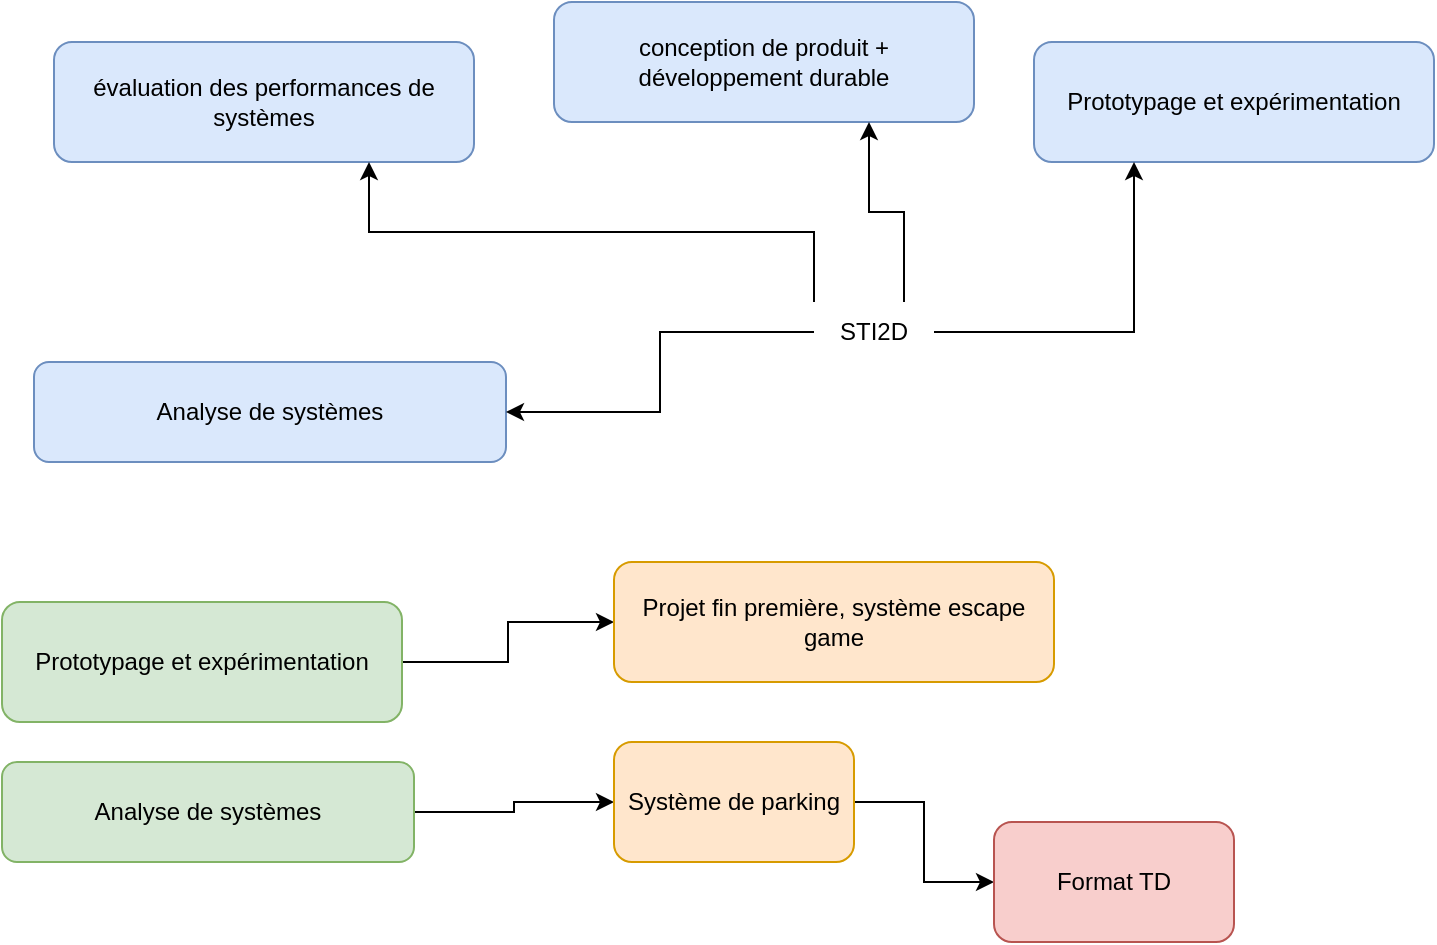 <mxfile version="26.0.16">
  <diagram name="Page-1" id="kaQXidAp-qlGF2AxuAGs">
    <mxGraphModel dx="1434" dy="738" grid="1" gridSize="10" guides="1" tooltips="1" connect="1" arrows="1" fold="1" page="1" pageScale="1" pageWidth="827" pageHeight="1169" math="0" shadow="0">
      <root>
        <mxCell id="0" />
        <mxCell id="1" parent="0" />
        <mxCell id="t5mt6X9h-aa8ggB3Qyt8-1" value="évaluation des performances de systèmes" style="rounded=1;whiteSpace=wrap;html=1;fillColor=#dae8fc;strokeColor=#6c8ebf;" vertex="1" parent="1">
          <mxGeometry x="40" y="60" width="210" height="60" as="geometry" />
        </mxCell>
        <mxCell id="t5mt6X9h-aa8ggB3Qyt8-2" value="conception de produit + développement durable" style="rounded=1;whiteSpace=wrap;html=1;fillColor=#dae8fc;strokeColor=#6c8ebf;" vertex="1" parent="1">
          <mxGeometry x="290" y="40" width="210" height="60" as="geometry" />
        </mxCell>
        <mxCell id="t5mt6X9h-aa8ggB3Qyt8-3" value="Prototypage et expérimentation" style="rounded=1;whiteSpace=wrap;html=1;fillColor=#dae8fc;strokeColor=#6c8ebf;" vertex="1" parent="1">
          <mxGeometry x="530" y="60" width="200" height="60" as="geometry" />
        </mxCell>
        <mxCell id="t5mt6X9h-aa8ggB3Qyt8-4" value="Analyse de systèmes" style="rounded=1;whiteSpace=wrap;html=1;fillColor=#dae8fc;strokeColor=#6c8ebf;" vertex="1" parent="1">
          <mxGeometry x="30" y="220" width="236" height="50" as="geometry" />
        </mxCell>
        <mxCell id="t5mt6X9h-aa8ggB3Qyt8-6" style="edgeStyle=orthogonalEdgeStyle;rounded=0;orthogonalLoop=1;jettySize=auto;html=1;exitX=0;exitY=0.5;exitDx=0;exitDy=0;entryX=1;entryY=0.5;entryDx=0;entryDy=0;" edge="1" parent="1" source="t5mt6X9h-aa8ggB3Qyt8-5" target="t5mt6X9h-aa8ggB3Qyt8-4">
          <mxGeometry relative="1" as="geometry" />
        </mxCell>
        <mxCell id="t5mt6X9h-aa8ggB3Qyt8-7" style="edgeStyle=orthogonalEdgeStyle;rounded=0;orthogonalLoop=1;jettySize=auto;html=1;exitX=0;exitY=0;exitDx=0;exitDy=0;entryX=0.75;entryY=1;entryDx=0;entryDy=0;" edge="1" parent="1" source="t5mt6X9h-aa8ggB3Qyt8-5" target="t5mt6X9h-aa8ggB3Qyt8-1">
          <mxGeometry relative="1" as="geometry" />
        </mxCell>
        <mxCell id="t5mt6X9h-aa8ggB3Qyt8-8" style="edgeStyle=orthogonalEdgeStyle;rounded=0;orthogonalLoop=1;jettySize=auto;html=1;exitX=0.75;exitY=0;exitDx=0;exitDy=0;entryX=0.75;entryY=1;entryDx=0;entryDy=0;" edge="1" parent="1" source="t5mt6X9h-aa8ggB3Qyt8-5" target="t5mt6X9h-aa8ggB3Qyt8-2">
          <mxGeometry relative="1" as="geometry" />
        </mxCell>
        <mxCell id="t5mt6X9h-aa8ggB3Qyt8-9" style="edgeStyle=orthogonalEdgeStyle;rounded=0;orthogonalLoop=1;jettySize=auto;html=1;exitX=1;exitY=0.5;exitDx=0;exitDy=0;entryX=0.25;entryY=1;entryDx=0;entryDy=0;" edge="1" parent="1" source="t5mt6X9h-aa8ggB3Qyt8-5" target="t5mt6X9h-aa8ggB3Qyt8-3">
          <mxGeometry relative="1" as="geometry" />
        </mxCell>
        <mxCell id="t5mt6X9h-aa8ggB3Qyt8-5" value="STI2D" style="text;html=1;align=center;verticalAlign=middle;whiteSpace=wrap;rounded=0;" vertex="1" parent="1">
          <mxGeometry x="420" y="190" width="60" height="30" as="geometry" />
        </mxCell>
        <mxCell id="t5mt6X9h-aa8ggB3Qyt8-16" style="edgeStyle=orthogonalEdgeStyle;rounded=0;orthogonalLoop=1;jettySize=auto;html=1;exitX=1;exitY=0.5;exitDx=0;exitDy=0;entryX=0;entryY=0.5;entryDx=0;entryDy=0;" edge="1" parent="1" source="t5mt6X9h-aa8ggB3Qyt8-10" target="t5mt6X9h-aa8ggB3Qyt8-15">
          <mxGeometry relative="1" as="geometry" />
        </mxCell>
        <mxCell id="t5mt6X9h-aa8ggB3Qyt8-10" value="Prototypage et expérimentation" style="rounded=1;whiteSpace=wrap;html=1;fillColor=#d5e8d4;strokeColor=#82b366;" vertex="1" parent="1">
          <mxGeometry x="14" y="340" width="200" height="60" as="geometry" />
        </mxCell>
        <mxCell id="t5mt6X9h-aa8ggB3Qyt8-14" style="edgeStyle=orthogonalEdgeStyle;rounded=0;orthogonalLoop=1;jettySize=auto;html=1;exitX=1;exitY=0.5;exitDx=0;exitDy=0;entryX=0;entryY=0.5;entryDx=0;entryDy=0;" edge="1" parent="1" source="t5mt6X9h-aa8ggB3Qyt8-11" target="t5mt6X9h-aa8ggB3Qyt8-12">
          <mxGeometry relative="1" as="geometry" />
        </mxCell>
        <mxCell id="t5mt6X9h-aa8ggB3Qyt8-11" value="Analyse de systèmes" style="rounded=1;whiteSpace=wrap;html=1;fillColor=#d5e8d4;strokeColor=#82b366;" vertex="1" parent="1">
          <mxGeometry x="14" y="420" width="206" height="50" as="geometry" />
        </mxCell>
        <mxCell id="t5mt6X9h-aa8ggB3Qyt8-18" style="edgeStyle=orthogonalEdgeStyle;rounded=0;orthogonalLoop=1;jettySize=auto;html=1;exitX=1;exitY=0.5;exitDx=0;exitDy=0;entryX=0;entryY=0.5;entryDx=0;entryDy=0;" edge="1" parent="1" source="t5mt6X9h-aa8ggB3Qyt8-12" target="t5mt6X9h-aa8ggB3Qyt8-17">
          <mxGeometry relative="1" as="geometry" />
        </mxCell>
        <mxCell id="t5mt6X9h-aa8ggB3Qyt8-12" value="Système de parking" style="rounded=1;whiteSpace=wrap;html=1;fillColor=#ffe6cc;strokeColor=#d79b00;" vertex="1" parent="1">
          <mxGeometry x="320" y="410" width="120" height="60" as="geometry" />
        </mxCell>
        <mxCell id="t5mt6X9h-aa8ggB3Qyt8-15" value="Projet fin première, système escape game" style="rounded=1;whiteSpace=wrap;html=1;fillColor=#ffe6cc;strokeColor=#d79b00;" vertex="1" parent="1">
          <mxGeometry x="320" y="320" width="220" height="60" as="geometry" />
        </mxCell>
        <mxCell id="t5mt6X9h-aa8ggB3Qyt8-17" value="Format TD" style="rounded=1;whiteSpace=wrap;html=1;fillColor=#f8cecc;strokeColor=#b85450;" vertex="1" parent="1">
          <mxGeometry x="510" y="450" width="120" height="60" as="geometry" />
        </mxCell>
      </root>
    </mxGraphModel>
  </diagram>
</mxfile>
